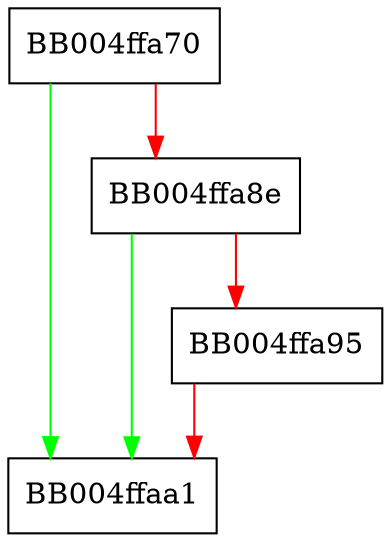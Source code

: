 digraph ossl_quic_engine_create_port {
  node [shape="box"];
  graph [splines=ortho];
  BB004ffa70 -> BB004ffaa1 [color="green"];
  BB004ffa70 -> BB004ffa8e [color="red"];
  BB004ffa8e -> BB004ffaa1 [color="green"];
  BB004ffa8e -> BB004ffa95 [color="red"];
  BB004ffa95 -> BB004ffaa1 [color="red"];
}